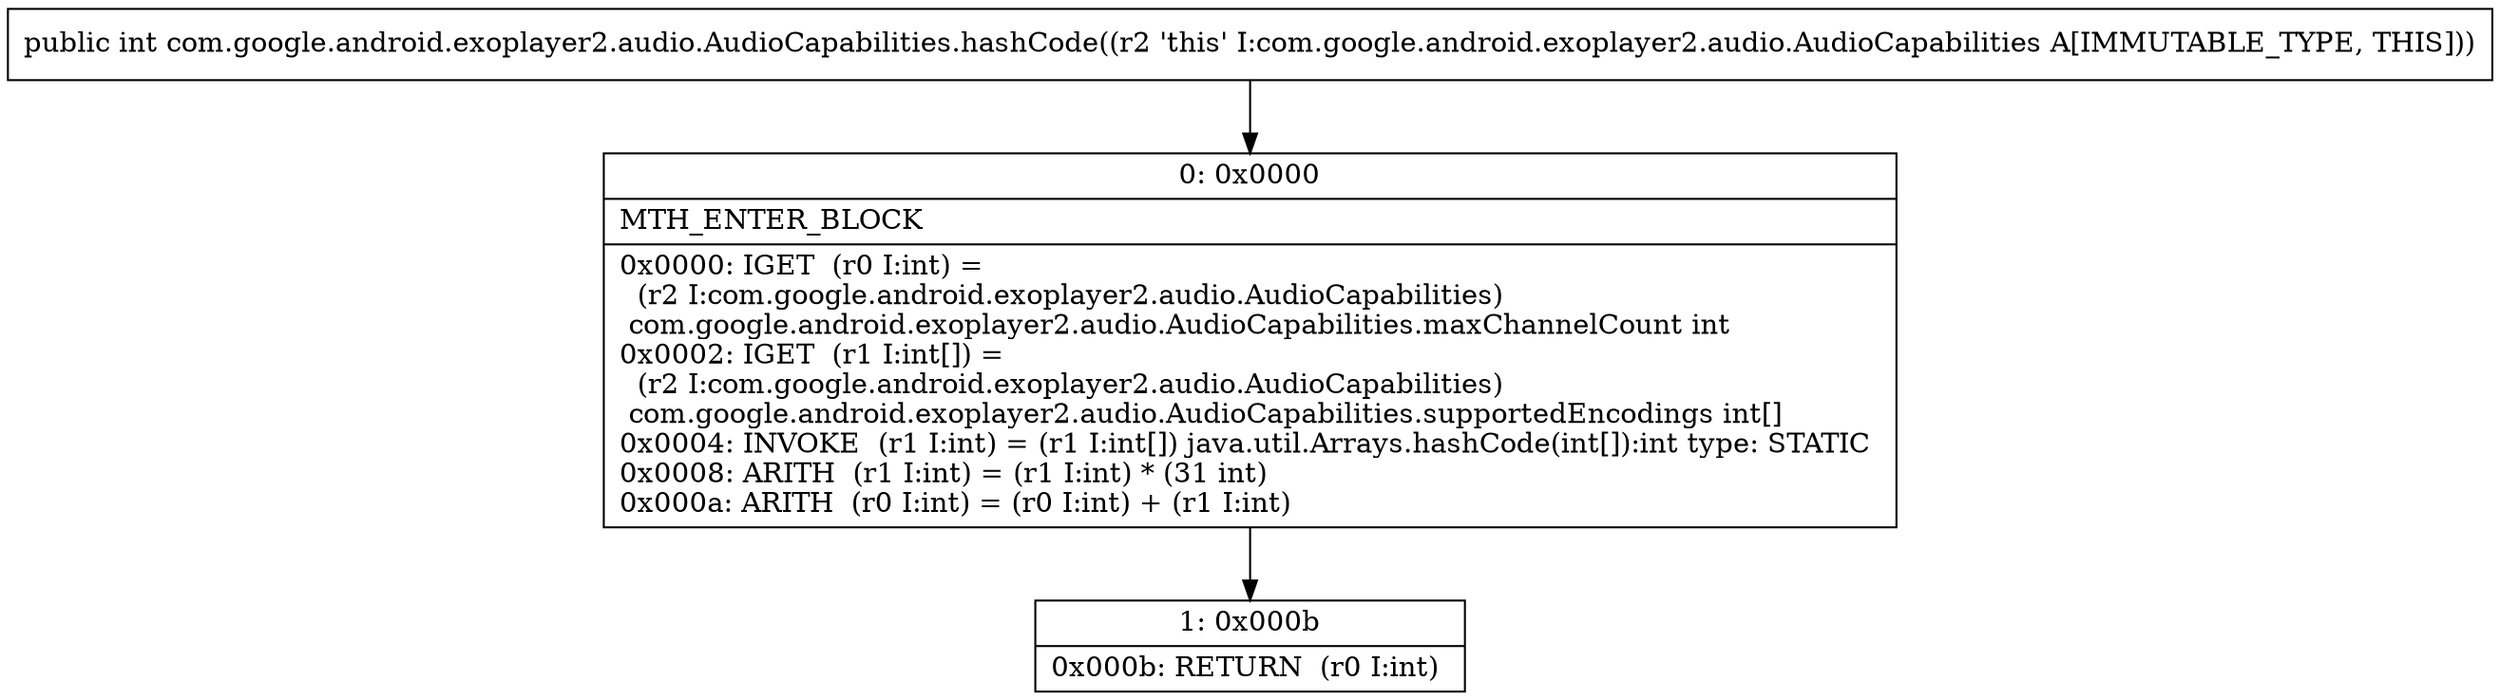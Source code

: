 digraph "CFG forcom.google.android.exoplayer2.audio.AudioCapabilities.hashCode()I" {
Node_0 [shape=record,label="{0\:\ 0x0000|MTH_ENTER_BLOCK\l|0x0000: IGET  (r0 I:int) = \l  (r2 I:com.google.android.exoplayer2.audio.AudioCapabilities)\l com.google.android.exoplayer2.audio.AudioCapabilities.maxChannelCount int \l0x0002: IGET  (r1 I:int[]) = \l  (r2 I:com.google.android.exoplayer2.audio.AudioCapabilities)\l com.google.android.exoplayer2.audio.AudioCapabilities.supportedEncodings int[] \l0x0004: INVOKE  (r1 I:int) = (r1 I:int[]) java.util.Arrays.hashCode(int[]):int type: STATIC \l0x0008: ARITH  (r1 I:int) = (r1 I:int) * (31 int) \l0x000a: ARITH  (r0 I:int) = (r0 I:int) + (r1 I:int) \l}"];
Node_1 [shape=record,label="{1\:\ 0x000b|0x000b: RETURN  (r0 I:int) \l}"];
MethodNode[shape=record,label="{public int com.google.android.exoplayer2.audio.AudioCapabilities.hashCode((r2 'this' I:com.google.android.exoplayer2.audio.AudioCapabilities A[IMMUTABLE_TYPE, THIS])) }"];
MethodNode -> Node_0;
Node_0 -> Node_1;
}

